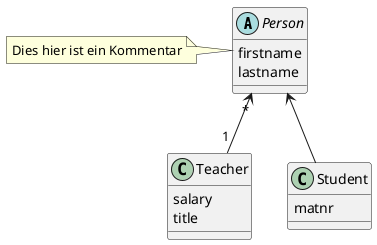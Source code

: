 @startuml
abstract class Person {
firstname
lastname
}
class Teacher {
salary
title
}
class Student {
matnr
}

note "Dies hier ist ein Kommentar" as firstComment
firstComment.Person
Person "*" <-- "1" Teacher
Person <-- Student
@enduml